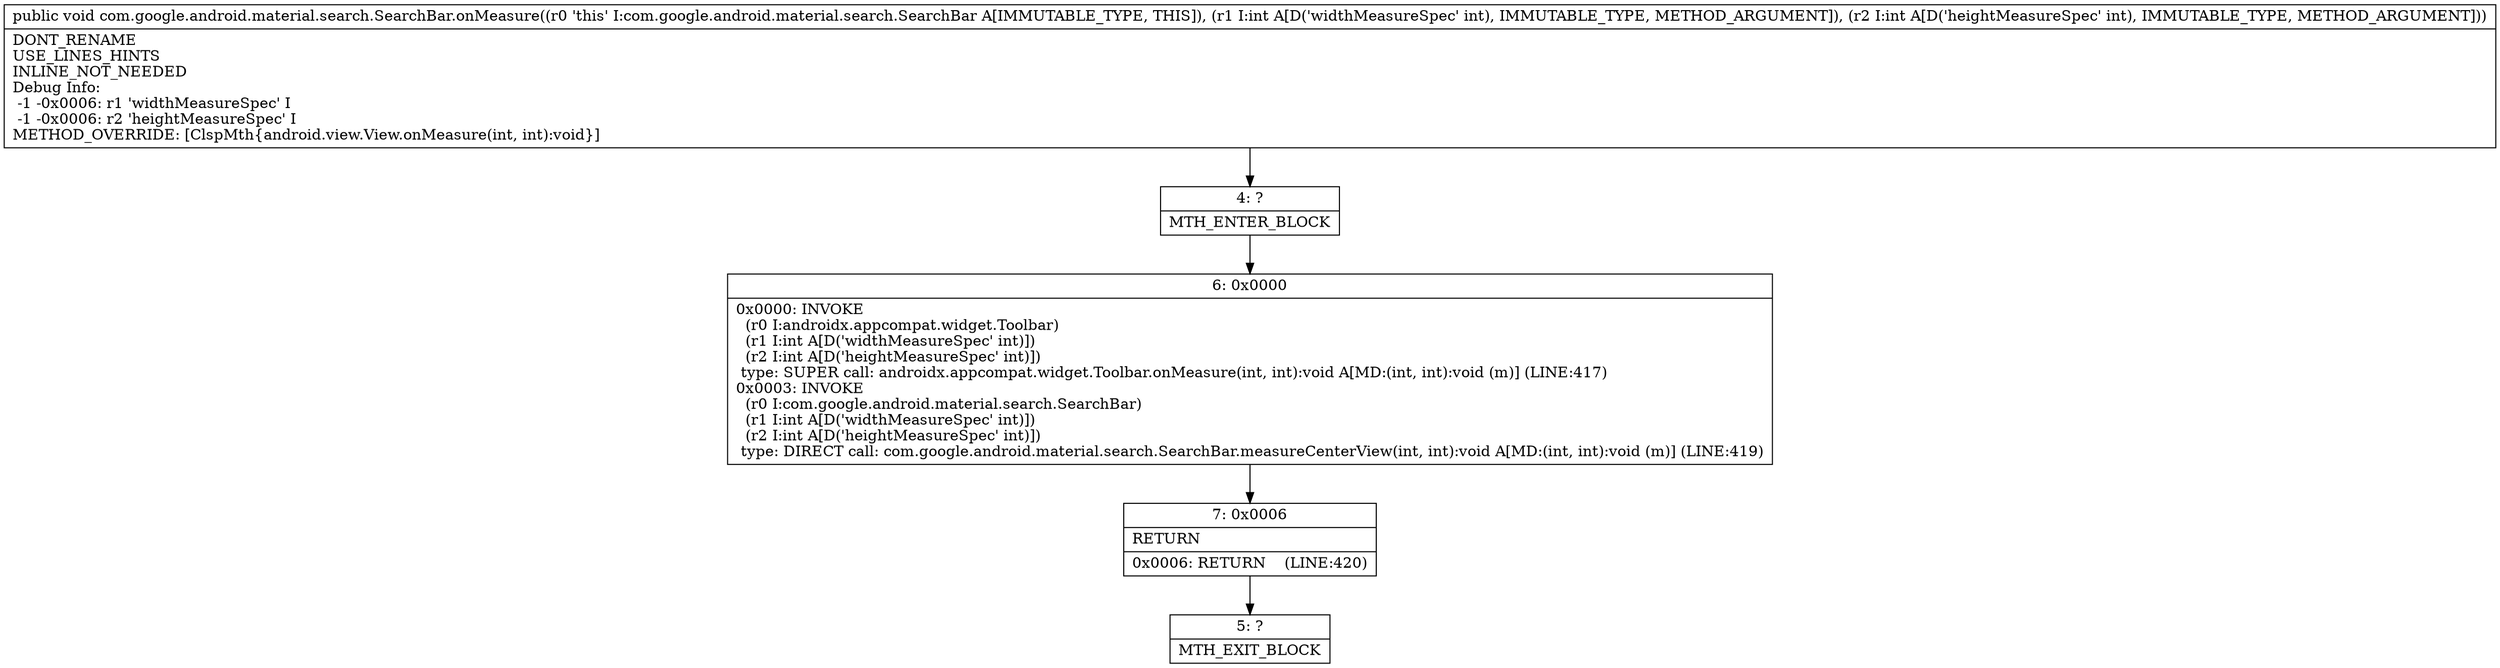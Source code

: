 digraph "CFG forcom.google.android.material.search.SearchBar.onMeasure(II)V" {
Node_4 [shape=record,label="{4\:\ ?|MTH_ENTER_BLOCK\l}"];
Node_6 [shape=record,label="{6\:\ 0x0000|0x0000: INVOKE  \l  (r0 I:androidx.appcompat.widget.Toolbar)\l  (r1 I:int A[D('widthMeasureSpec' int)])\l  (r2 I:int A[D('heightMeasureSpec' int)])\l type: SUPER call: androidx.appcompat.widget.Toolbar.onMeasure(int, int):void A[MD:(int, int):void (m)] (LINE:417)\l0x0003: INVOKE  \l  (r0 I:com.google.android.material.search.SearchBar)\l  (r1 I:int A[D('widthMeasureSpec' int)])\l  (r2 I:int A[D('heightMeasureSpec' int)])\l type: DIRECT call: com.google.android.material.search.SearchBar.measureCenterView(int, int):void A[MD:(int, int):void (m)] (LINE:419)\l}"];
Node_7 [shape=record,label="{7\:\ 0x0006|RETURN\l|0x0006: RETURN    (LINE:420)\l}"];
Node_5 [shape=record,label="{5\:\ ?|MTH_EXIT_BLOCK\l}"];
MethodNode[shape=record,label="{public void com.google.android.material.search.SearchBar.onMeasure((r0 'this' I:com.google.android.material.search.SearchBar A[IMMUTABLE_TYPE, THIS]), (r1 I:int A[D('widthMeasureSpec' int), IMMUTABLE_TYPE, METHOD_ARGUMENT]), (r2 I:int A[D('heightMeasureSpec' int), IMMUTABLE_TYPE, METHOD_ARGUMENT]))  | DONT_RENAME\lUSE_LINES_HINTS\lINLINE_NOT_NEEDED\lDebug Info:\l  \-1 \-0x0006: r1 'widthMeasureSpec' I\l  \-1 \-0x0006: r2 'heightMeasureSpec' I\lMETHOD_OVERRIDE: [ClspMth\{android.view.View.onMeasure(int, int):void\}]\l}"];
MethodNode -> Node_4;Node_4 -> Node_6;
Node_6 -> Node_7;
Node_7 -> Node_5;
}

